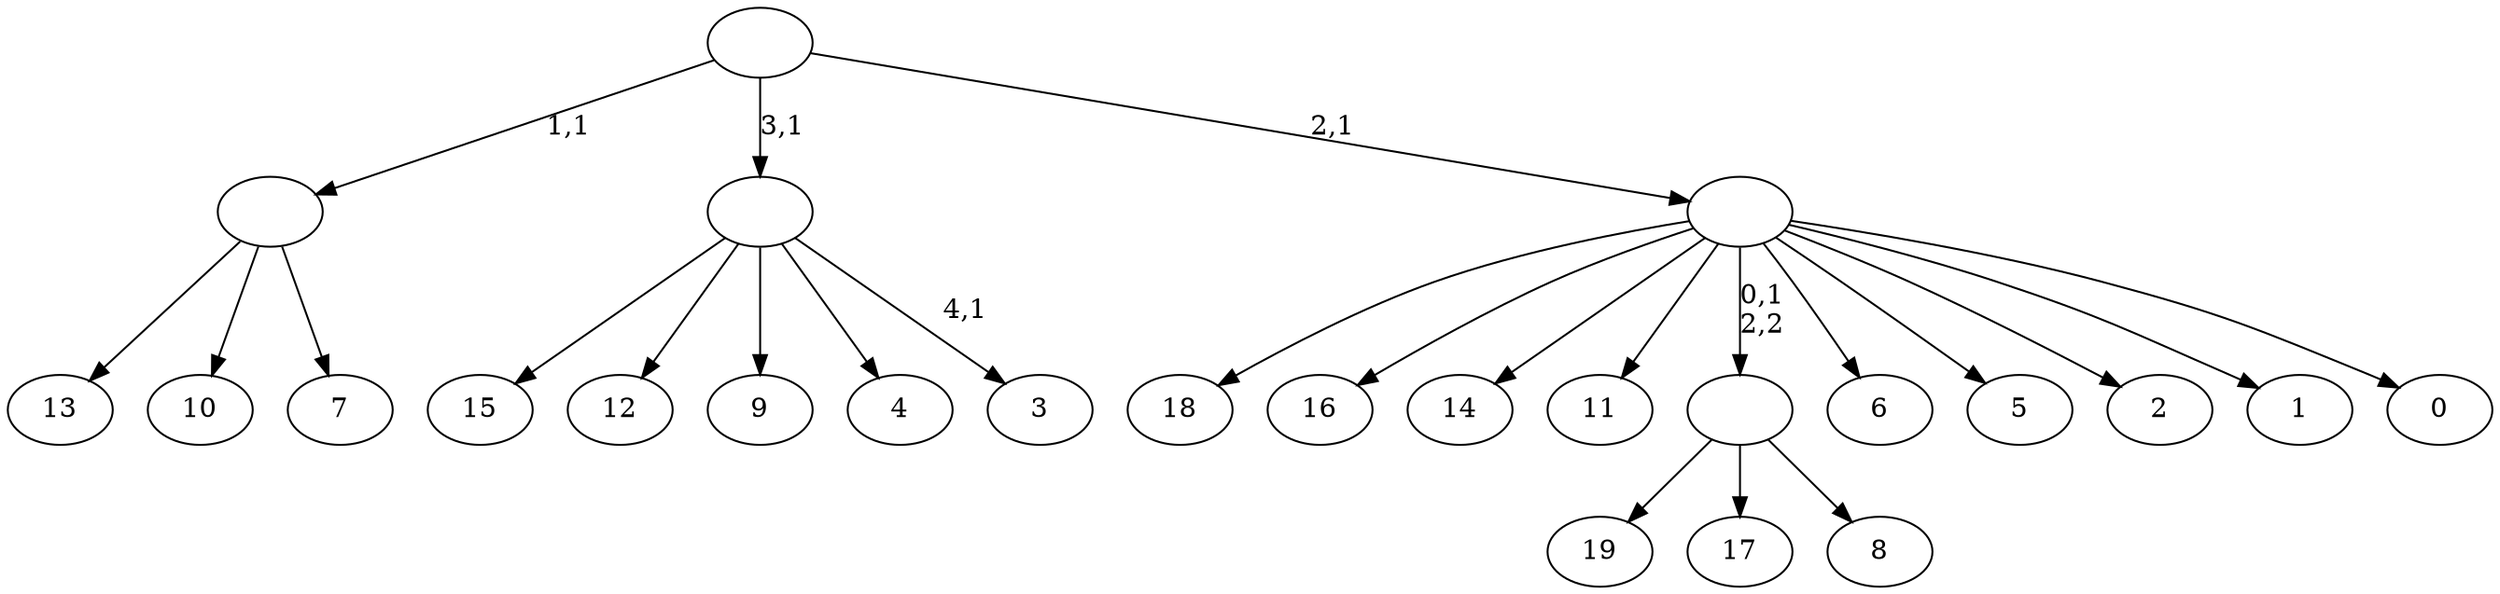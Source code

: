 digraph T {
	25 [label="19"]
	24 [label="18"]
	23 [label="17"]
	22 [label="16"]
	21 [label="15"]
	20 [label="14"]
	19 [label="13"]
	18 [label="12"]
	17 [label="11"]
	16 [label="10"]
	15 [label="9"]
	14 [label="8"]
	13 [label=""]
	12 [label="7"]
	11 [label=""]
	10 [label="6"]
	9 [label="5"]
	8 [label="4"]
	7 [label="3"]
	5 [label=""]
	4 [label="2"]
	3 [label="1"]
	2 [label="0"]
	1 [label=""]
	0 [label=""]
	13 -> 25 [label=""]
	13 -> 23 [label=""]
	13 -> 14 [label=""]
	11 -> 19 [label=""]
	11 -> 16 [label=""]
	11 -> 12 [label=""]
	5 -> 7 [label="4,1"]
	5 -> 21 [label=""]
	5 -> 18 [label=""]
	5 -> 15 [label=""]
	5 -> 8 [label=""]
	1 -> 24 [label=""]
	1 -> 22 [label=""]
	1 -> 20 [label=""]
	1 -> 17 [label=""]
	1 -> 13 [label="0,1\n2,2"]
	1 -> 10 [label=""]
	1 -> 9 [label=""]
	1 -> 4 [label=""]
	1 -> 3 [label=""]
	1 -> 2 [label=""]
	0 -> 11 [label="1,1"]
	0 -> 5 [label="3,1"]
	0 -> 1 [label="2,1"]
}
